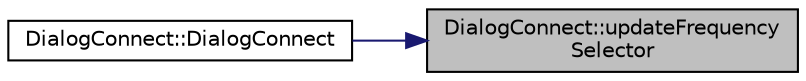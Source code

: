 digraph "DialogConnect::updateFrequencySelector"
{
 // LATEX_PDF_SIZE
  edge [fontname="Helvetica",fontsize="10",labelfontname="Helvetica",labelfontsize="10"];
  node [fontname="Helvetica",fontsize="10",shape=record];
  rankdir="RL";
  Node1 [label="DialogConnect::updateFrequency\lSelector",height=0.2,width=0.4,color="black", fillcolor="grey75", style="filled", fontcolor="black",tooltip="Fill the frequency selector with the compatible frequencies."];
  Node1 -> Node2 [dir="back",color="midnightblue",fontsize="10",style="solid",fontname="Helvetica"];
  Node2 [label="DialogConnect::DialogConnect",height=0.2,width=0.4,color="black", fillcolor="white", style="filled",URL="$class_dialog_connect.html#aefa611b60696bb99f199bd938857c2cb",tooltip="Constructor of the class."];
}
